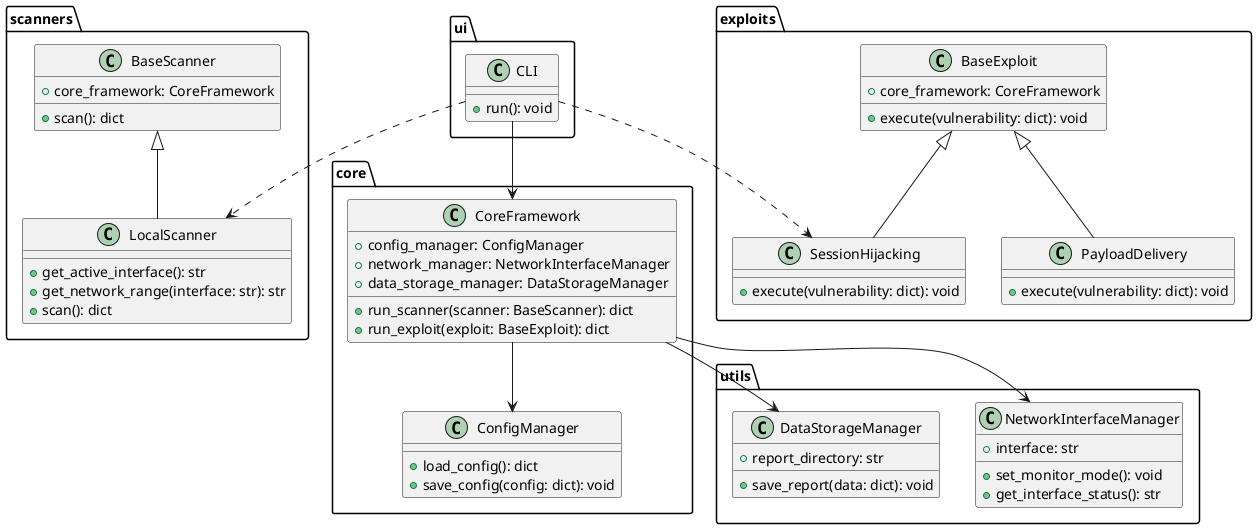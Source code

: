 @startuml

package "core" {
    class CoreFramework {
        +config_manager: ConfigManager
        +network_manager: NetworkInterfaceManager
        +data_storage_manager: DataStorageManager
        +run_scanner(scanner: BaseScanner): dict
        +run_exploit(exploit: BaseExploit): dict
    }

    class ConfigManager {
        +load_config(): dict
        +save_config(config: dict): void
    }
}

package "utils" {
    class NetworkInterfaceManager {
        +interface: str
        +set_monitor_mode(): void
        +get_interface_status(): str
    }

    class DataStorageManager {
        +report_directory: str
        +save_report(data: dict): void
    }
}

package "scanners" {
    class BaseScanner {
        +core_framework: CoreFramework
        +scan(): dict
    }

    class LocalScanner {
        +get_active_interface(): str
        +get_network_range(interface: str): str
        +scan(): dict
    }

    BaseScanner <|-- LocalScanner
}

package "exploits" {
    class BaseExploit {
        +core_framework: CoreFramework
        +execute(vulnerability: dict): void
    }

    class SessionHijacking {
        +execute(vulnerability: dict): void
    }

    class PayloadDelivery {
        +execute(vulnerability: dict): void
    }

    BaseExploit <|-- SessionHijacking
    BaseExploit <|-- PayloadDelivery
}

package "ui" {
    class CLI {
        +run(): void
    }
}

CoreFramework --> ConfigManager
CoreFramework --> NetworkInterfaceManager
CoreFramework --> DataStorageManager

CLI --> CoreFramework
CLI ..> LocalScanner
CLI ..> SessionHijacking

@enduml
